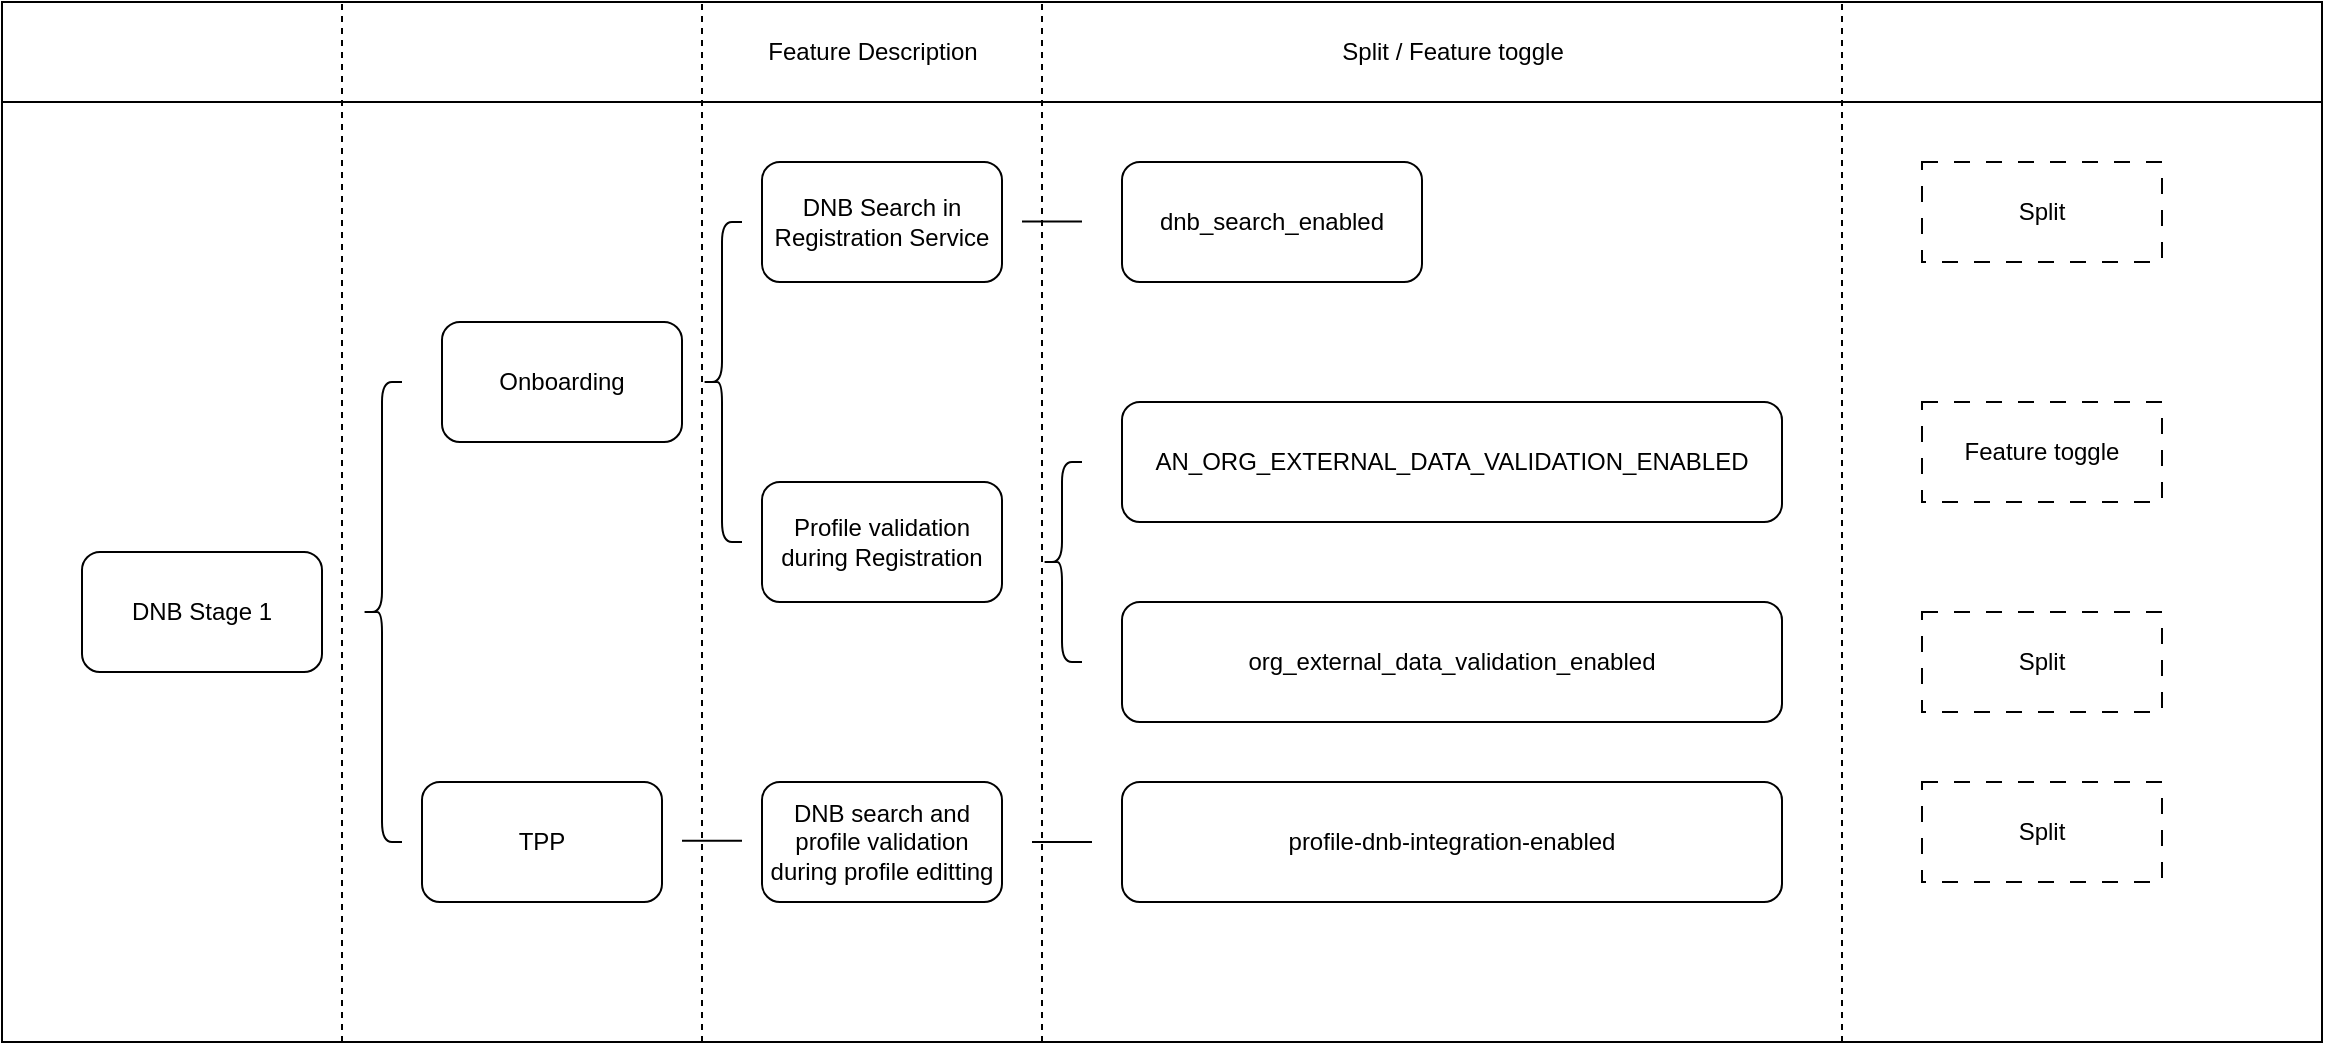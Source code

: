 <mxfile version="20.8.5" type="github" pages="3">
  <diagram id="ovvk2z2SdmTgAzOmFd36" name="Feature toggle relationship">
    <mxGraphModel dx="3728" dy="2300" grid="1" gridSize="10" guides="1" tooltips="1" connect="1" arrows="1" fold="1" page="1" pageScale="1" pageWidth="827" pageHeight="1169" math="0" shadow="0">
      <root>
        <mxCell id="0" />
        <mxCell id="1" parent="0" />
        <mxCell id="bBzFsrBx05V-nK2XIkxj-39" value="" style="group" parent="1" vertex="1" connectable="0">
          <mxGeometry x="-1630" y="-1140" width="1160" height="520" as="geometry" />
        </mxCell>
        <mxCell id="bBzFsrBx05V-nK2XIkxj-30" value="" style="rounded=0;whiteSpace=wrap;html=1;" parent="bBzFsrBx05V-nK2XIkxj-39" vertex="1">
          <mxGeometry y="50" width="1160" height="470" as="geometry" />
        </mxCell>
        <mxCell id="bBzFsrBx05V-nK2XIkxj-3" value="Onboarding" style="rounded=1;whiteSpace=wrap;html=1;" parent="bBzFsrBx05V-nK2XIkxj-39" vertex="1">
          <mxGeometry x="220" y="160" width="120" height="60" as="geometry" />
        </mxCell>
        <mxCell id="bBzFsrBx05V-nK2XIkxj-4" value="TPP" style="rounded=1;whiteSpace=wrap;html=1;" parent="bBzFsrBx05V-nK2XIkxj-39" vertex="1">
          <mxGeometry x="210" y="390" width="120" height="60" as="geometry" />
        </mxCell>
        <mxCell id="bBzFsrBx05V-nK2XIkxj-5" value="DNB Stage 1" style="rounded=1;whiteSpace=wrap;html=1;" parent="bBzFsrBx05V-nK2XIkxj-39" vertex="1">
          <mxGeometry x="40" y="275" width="120" height="60" as="geometry" />
        </mxCell>
        <mxCell id="bBzFsrBx05V-nK2XIkxj-6" value="" style="shape=curlyBracket;whiteSpace=wrap;html=1;rounded=1;labelPosition=left;verticalLabelPosition=middle;align=right;verticalAlign=middle;" parent="bBzFsrBx05V-nK2XIkxj-39" vertex="1">
          <mxGeometry x="180" y="190" width="20" height="230" as="geometry" />
        </mxCell>
        <mxCell id="bBzFsrBx05V-nK2XIkxj-8" value="" style="shape=curlyBracket;whiteSpace=wrap;html=1;rounded=1;labelPosition=left;verticalLabelPosition=middle;align=right;verticalAlign=middle;" parent="bBzFsrBx05V-nK2XIkxj-39" vertex="1">
          <mxGeometry x="350" y="110" width="20" height="160" as="geometry" />
        </mxCell>
        <mxCell id="bBzFsrBx05V-nK2XIkxj-11" value="DNB Search in Registration Service" style="rounded=1;whiteSpace=wrap;html=1;" parent="bBzFsrBx05V-nK2XIkxj-39" vertex="1">
          <mxGeometry x="380" y="80" width="120" height="60" as="geometry" />
        </mxCell>
        <mxCell id="bBzFsrBx05V-nK2XIkxj-12" value="Profile validation during Registration" style="rounded=1;whiteSpace=wrap;html=1;" parent="bBzFsrBx05V-nK2XIkxj-39" vertex="1">
          <mxGeometry x="380" y="240" width="120" height="60" as="geometry" />
        </mxCell>
        <mxCell id="bBzFsrBx05V-nK2XIkxj-13" value="DNB search and profile validation during profile editting" style="rounded=1;whiteSpace=wrap;html=1;" parent="bBzFsrBx05V-nK2XIkxj-39" vertex="1">
          <mxGeometry x="380" y="390" width="120" height="60" as="geometry" />
        </mxCell>
        <mxCell id="bBzFsrBx05V-nK2XIkxj-14" value="" style="endArrow=none;html=1;rounded=0;" parent="bBzFsrBx05V-nK2XIkxj-39" edge="1">
          <mxGeometry width="50" height="50" relative="1" as="geometry">
            <mxPoint x="340" y="419.43" as="sourcePoint" />
            <mxPoint x="370" y="419.43" as="targetPoint" />
          </mxGeometry>
        </mxCell>
        <mxCell id="bBzFsrBx05V-nK2XIkxj-15" value="dnb_search_enabled" style="rounded=1;whiteSpace=wrap;html=1;" parent="bBzFsrBx05V-nK2XIkxj-39" vertex="1">
          <mxGeometry x="560" y="80" width="150" height="60" as="geometry" />
        </mxCell>
        <mxCell id="bBzFsrBx05V-nK2XIkxj-16" value="AN_ORG_EXTERNAL_DATA_VALIDATION_ENABLED" style="rounded=1;whiteSpace=wrap;html=1;" parent="bBzFsrBx05V-nK2XIkxj-39" vertex="1">
          <mxGeometry x="560" y="200" width="330" height="60" as="geometry" />
        </mxCell>
        <mxCell id="bBzFsrBx05V-nK2XIkxj-17" value="" style="shape=curlyBracket;whiteSpace=wrap;html=1;rounded=1;labelPosition=left;verticalLabelPosition=middle;align=right;verticalAlign=middle;" parent="bBzFsrBx05V-nK2XIkxj-39" vertex="1">
          <mxGeometry x="520" y="230" width="20" height="100" as="geometry" />
        </mxCell>
        <mxCell id="bBzFsrBx05V-nK2XIkxj-19" value="org_external_data_validation_enabled" style="rounded=1;whiteSpace=wrap;html=1;" parent="bBzFsrBx05V-nK2XIkxj-39" vertex="1">
          <mxGeometry x="560" y="300" width="330" height="60" as="geometry" />
        </mxCell>
        <mxCell id="bBzFsrBx05V-nK2XIkxj-20" value="profile-dnb-integration-enabled" style="rounded=1;whiteSpace=wrap;html=1;" parent="bBzFsrBx05V-nK2XIkxj-39" vertex="1">
          <mxGeometry x="560" y="390" width="330" height="60" as="geometry" />
        </mxCell>
        <mxCell id="bBzFsrBx05V-nK2XIkxj-23" value="" style="endArrow=none;html=1;rounded=0;" parent="bBzFsrBx05V-nK2XIkxj-39" edge="1">
          <mxGeometry width="50" height="50" relative="1" as="geometry">
            <mxPoint x="515" y="420.0" as="sourcePoint" />
            <mxPoint x="545" y="420.0" as="targetPoint" />
          </mxGeometry>
        </mxCell>
        <mxCell id="bBzFsrBx05V-nK2XIkxj-24" value="" style="endArrow=none;html=1;rounded=0;" parent="bBzFsrBx05V-nK2XIkxj-39" edge="1">
          <mxGeometry width="50" height="50" relative="1" as="geometry">
            <mxPoint x="510" y="109.71" as="sourcePoint" />
            <mxPoint x="540" y="109.71" as="targetPoint" />
          </mxGeometry>
        </mxCell>
        <mxCell id="bBzFsrBx05V-nK2XIkxj-25" value="Split" style="rounded=0;whiteSpace=wrap;html=1;dashed=1;dashPattern=8 8;" parent="bBzFsrBx05V-nK2XIkxj-39" vertex="1">
          <mxGeometry x="960" y="80" width="120" height="50" as="geometry" />
        </mxCell>
        <mxCell id="bBzFsrBx05V-nK2XIkxj-26" value="Split" style="rounded=0;whiteSpace=wrap;html=1;dashed=1;dashPattern=8 8;" parent="bBzFsrBx05V-nK2XIkxj-39" vertex="1">
          <mxGeometry x="960" y="305" width="120" height="50" as="geometry" />
        </mxCell>
        <mxCell id="bBzFsrBx05V-nK2XIkxj-27" value="Feature toggle" style="rounded=0;whiteSpace=wrap;html=1;dashed=1;dashPattern=8 8;" parent="bBzFsrBx05V-nK2XIkxj-39" vertex="1">
          <mxGeometry x="960" y="200" width="120" height="50" as="geometry" />
        </mxCell>
        <mxCell id="bBzFsrBx05V-nK2XIkxj-28" value="Split" style="rounded=0;whiteSpace=wrap;html=1;dashed=1;dashPattern=8 8;" parent="bBzFsrBx05V-nK2XIkxj-39" vertex="1">
          <mxGeometry x="960" y="390" width="120" height="50" as="geometry" />
        </mxCell>
        <mxCell id="bBzFsrBx05V-nK2XIkxj-31" value="" style="rounded=0;whiteSpace=wrap;html=1;" parent="bBzFsrBx05V-nK2XIkxj-39" vertex="1">
          <mxGeometry width="1160" height="50" as="geometry" />
        </mxCell>
        <mxCell id="bBzFsrBx05V-nK2XIkxj-32" value="" style="endArrow=none;dashed=1;html=1;rounded=0;" parent="bBzFsrBx05V-nK2XIkxj-39" edge="1">
          <mxGeometry width="50" height="50" relative="1" as="geometry">
            <mxPoint x="170" y="520" as="sourcePoint" />
            <mxPoint x="170" as="targetPoint" />
          </mxGeometry>
        </mxCell>
        <mxCell id="bBzFsrBx05V-nK2XIkxj-33" value="" style="endArrow=none;dashed=1;html=1;rounded=0;" parent="bBzFsrBx05V-nK2XIkxj-39" edge="1">
          <mxGeometry width="50" height="50" relative="1" as="geometry">
            <mxPoint x="350" y="520" as="sourcePoint" />
            <mxPoint x="350" as="targetPoint" />
          </mxGeometry>
        </mxCell>
        <mxCell id="bBzFsrBx05V-nK2XIkxj-34" value="" style="endArrow=none;dashed=1;html=1;rounded=0;" parent="bBzFsrBx05V-nK2XIkxj-39" edge="1">
          <mxGeometry width="50" height="50" relative="1" as="geometry">
            <mxPoint x="520" y="520" as="sourcePoint" />
            <mxPoint x="520" as="targetPoint" />
          </mxGeometry>
        </mxCell>
        <mxCell id="bBzFsrBx05V-nK2XIkxj-35" value="" style="endArrow=none;dashed=1;html=1;rounded=0;" parent="bBzFsrBx05V-nK2XIkxj-39" edge="1">
          <mxGeometry width="50" height="50" relative="1" as="geometry">
            <mxPoint x="920" y="520" as="sourcePoint" />
            <mxPoint x="920" as="targetPoint" />
          </mxGeometry>
        </mxCell>
        <mxCell id="bBzFsrBx05V-nK2XIkxj-36" value="Feature Description" style="text;html=1;align=center;verticalAlign=middle;resizable=0;points=[];autosize=1;strokeColor=none;fillColor=none;" parent="bBzFsrBx05V-nK2XIkxj-39" vertex="1">
          <mxGeometry x="370" y="10" width="130" height="30" as="geometry" />
        </mxCell>
        <mxCell id="bBzFsrBx05V-nK2XIkxj-37" value="Split / Feature toggle" style="text;html=1;align=center;verticalAlign=middle;resizable=0;points=[];autosize=1;strokeColor=none;fillColor=none;" parent="bBzFsrBx05V-nK2XIkxj-39" vertex="1">
          <mxGeometry x="660" y="10" width="130" height="30" as="geometry" />
        </mxCell>
      </root>
    </mxGraphModel>
  </diagram>
  <diagram id="0dXHb225jcPtgu4tSYj2" name="Update detection block diagram">
    <mxGraphModel dx="2074" dy="1131" grid="1" gridSize="10" guides="1" tooltips="1" connect="1" arrows="1" fold="1" page="1" pageScale="1" pageWidth="827" pageHeight="1169" math="0" shadow="0">
      <root>
        <mxCell id="0" />
        <mxCell id="1" parent="0" />
        <mxCell id="eHsfkQCh6tHxaNeHvk0x-1" value="" style="rounded=0;whiteSpace=wrap;html=1;fillColor=#d5e8d4;strokeColor=#82b366;" vertex="1" parent="1">
          <mxGeometry x="60" y="370" width="700" height="340" as="geometry" />
        </mxCell>
        <mxCell id="eHsfkQCh6tHxaNeHvk0x-2" value="" style="whiteSpace=wrap;html=1;shadow=1;fontSize=18;" vertex="1" parent="1">
          <mxGeometry x="363.75" y="430" width="180" height="120" as="geometry" />
        </mxCell>
        <mxCell id="eHsfkQCh6tHxaNeHvk0x-3" value="&lt;font style=&quot;font-size: 12px;&quot;&gt;Supplier&lt;/font&gt;" style="shape=umlActor;verticalLabelPosition=bottom;verticalAlign=top;html=1;outlineConnect=0;" vertex="1" parent="1">
          <mxGeometry x="1110" y="510" width="30" height="60" as="geometry" />
        </mxCell>
        <mxCell id="eHsfkQCh6tHxaNeHvk0x-4" value="" style="rounded=0;whiteSpace=wrap;html=1;dashed=1;fillColor=#ffe6cc;strokeColor=#d79b00;" vertex="1" parent="1">
          <mxGeometry x="60" y="40" width="140" height="320" as="geometry" />
        </mxCell>
        <mxCell id="eHsfkQCh6tHxaNeHvk0x-5" value="" style="rounded=0;whiteSpace=wrap;html=1;fillColor=#d5e8d4;strokeColor=#82b366;" vertex="1" parent="1">
          <mxGeometry x="780" y="370" width="220" height="340" as="geometry" />
        </mxCell>
        <mxCell id="eHsfkQCh6tHxaNeHvk0x-6" value="" style="rounded=0;whiteSpace=wrap;html=1;fillColor=#d5e8d4;strokeColor=#82b366;" vertex="1" parent="1">
          <mxGeometry x="210" y="40" width="550" height="210" as="geometry" />
        </mxCell>
        <mxCell id="eHsfkQCh6tHxaNeHvk0x-7" value="" style="whiteSpace=wrap;html=1;shadow=1;fontSize=18;" vertex="1" parent="1">
          <mxGeometry x="230" y="80" width="450" height="100" as="geometry" />
        </mxCell>
        <mxCell id="eHsfkQCh6tHxaNeHvk0x-8" value="&lt;font style=&quot;font-size: 12px;&quot;&gt;In-app notification Service&lt;/font&gt;" style="whiteSpace=wrap;html=1;shadow=1;fontSize=18;fillColor=#f5f5f5;strokeColor=#666666;" vertex="1" parent="1">
          <mxGeometry x="800.01" y="410" width="160" height="70" as="geometry" />
        </mxCell>
        <mxCell id="eHsfkQCh6tHxaNeHvk0x-9" value="&lt;font style=&quot;font-size: 14px;&quot;&gt;AN Storage&lt;/font&gt;" style="shape=cylinder3;whiteSpace=wrap;html=1;boundedLbl=1;backgroundOutline=1;size=15;" vertex="1" parent="1">
          <mxGeometry x="412.5" y="580" width="85" height="110" as="geometry" />
        </mxCell>
        <mxCell id="eHsfkQCh6tHxaNeHvk0x-10" value="AN" style="text;html=1;align=center;verticalAlign=middle;resizable=0;points=[];autosize=1;strokeColor=none;fillColor=none;" vertex="1" parent="1">
          <mxGeometry x="60" y="370" width="40" height="30" as="geometry" />
        </mxCell>
        <mxCell id="eHsfkQCh6tHxaNeHvk0x-11" value="TPP" style="text;html=1;align=center;verticalAlign=middle;resizable=0;points=[];autosize=1;strokeColor=none;fillColor=none;" vertex="1" parent="1">
          <mxGeometry x="780" y="370" width="50" height="30" as="geometry" />
        </mxCell>
        <mxCell id="eHsfkQCh6tHxaNeHvk0x-12" value="TPS" style="text;html=1;align=center;verticalAlign=middle;resizable=0;points=[];autosize=1;strokeColor=none;fillColor=none;" vertex="1" parent="1">
          <mxGeometry x="210" y="40" width="50" height="30" as="geometry" />
        </mxCell>
        <mxCell id="eHsfkQCh6tHxaNeHvk0x-13" value="&lt;font style=&quot;font-size: 14px;&quot;&gt;D&amp;amp;B&lt;/font&gt;" style="whiteSpace=wrap;html=1;shadow=1;fontSize=18;fillColor=#f5f5f5;strokeColor=#666666;" vertex="1" parent="1">
          <mxGeometry x="80" y="110" width="80" height="40" as="geometry" />
        </mxCell>
        <mxCell id="eHsfkQCh6tHxaNeHvk0x-14" style="edgeStyle=orthogonalEdgeStyle;rounded=0;orthogonalLoop=1;jettySize=auto;html=1;exitX=0;exitY=0.5;exitDx=0;exitDy=0;" edge="1" parent="1" source="eHsfkQCh6tHxaNeHvk0x-7" target="eHsfkQCh6tHxaNeHvk0x-13">
          <mxGeometry relative="1" as="geometry" />
        </mxCell>
        <mxCell id="eHsfkQCh6tHxaNeHvk0x-15" value="" style="whiteSpace=wrap;html=1;shadow=1;fontSize=18;fillColor=#f5f5f5;strokeColor=#666666;" vertex="1" parent="1">
          <mxGeometry x="320" y="262.5" width="680" height="90" as="geometry" />
        </mxCell>
        <mxCell id="eHsfkQCh6tHxaNeHvk0x-16" style="edgeStyle=orthogonalEdgeStyle;rounded=0;orthogonalLoop=1;jettySize=auto;html=1;entryX=0.5;entryY=0;entryDx=0;entryDy=0;" edge="1" parent="1" target="eHsfkQCh6tHxaNeHvk0x-31">
          <mxGeometry relative="1" as="geometry">
            <mxPoint x="660" y="180" as="sourcePoint" />
          </mxGeometry>
        </mxCell>
        <mxCell id="eHsfkQCh6tHxaNeHvk0x-17" value="Consume" style="edgeLabel;html=1;align=center;verticalAlign=middle;resizable=0;points=[];" vertex="1" connectable="0" parent="eHsfkQCh6tHxaNeHvk0x-16">
          <mxGeometry x="-0.096" y="-2" relative="1" as="geometry">
            <mxPoint as="offset" />
          </mxGeometry>
        </mxCell>
        <mxCell id="eHsfkQCh6tHxaNeHvk0x-18" value="" style="whiteSpace=wrap;html=1;shadow=1;fontSize=18;" vertex="1" parent="1">
          <mxGeometry x="560" y="430" width="180" height="120" as="geometry" />
        </mxCell>
        <mxCell id="eHsfkQCh6tHxaNeHvk0x-19" style="edgeStyle=orthogonalEdgeStyle;rounded=0;orthogonalLoop=1;jettySize=auto;html=1;exitX=0.5;exitY=1;exitDx=0;exitDy=0;entryX=0;entryY=0.5;entryDx=0;entryDy=0;entryPerimeter=0;fontSize=12;" edge="1" parent="1" source="eHsfkQCh6tHxaNeHvk0x-21" target="eHsfkQCh6tHxaNeHvk0x-9">
          <mxGeometry relative="1" as="geometry" />
        </mxCell>
        <mxCell id="eHsfkQCh6tHxaNeHvk0x-20" value="&lt;font style=&quot;font-size: 11px;&quot;&gt;Query&lt;/font&gt;" style="edgeLabel;html=1;align=center;verticalAlign=middle;resizable=0;points=[];fontSize=12;" vertex="1" connectable="0" parent="eHsfkQCh6tHxaNeHvk0x-19">
          <mxGeometry x="-0.122" relative="1" as="geometry">
            <mxPoint x="-23" y="-25" as="offset" />
          </mxGeometry>
        </mxCell>
        <mxCell id="eHsfkQCh6tHxaNeHvk0x-21" value="" style="whiteSpace=wrap;html=1;shadow=1;fontSize=18;" vertex="1" parent="1">
          <mxGeometry x="160" y="430" width="185" height="120" as="geometry" />
        </mxCell>
        <mxCell id="eHsfkQCh6tHxaNeHvk0x-22" value="Get" style="endArrow=classic;html=1;rounded=0;entryX=0.669;entryY=1.051;entryDx=0;entryDy=0;entryPerimeter=0;" edge="1" parent="1" target="eHsfkQCh6tHxaNeHvk0x-53">
          <mxGeometry width="50" height="50" relative="1" as="geometry">
            <mxPoint x="244" y="180" as="sourcePoint" />
            <mxPoint x="500" y="420" as="targetPoint" />
          </mxGeometry>
        </mxCell>
        <mxCell id="eHsfkQCh6tHxaNeHvk0x-23" style="edgeStyle=orthogonalEdgeStyle;rounded=0;orthogonalLoop=1;jettySize=auto;html=1;entryX=0.5;entryY=0;entryDx=0;entryDy=0;exitX=0.519;exitY=0.996;exitDx=0;exitDy=0;exitPerimeter=0;" edge="1" parent="1" source="eHsfkQCh6tHxaNeHvk0x-7" target="eHsfkQCh6tHxaNeHvk0x-34">
          <mxGeometry relative="1" as="geometry">
            <mxPoint x="490" y="350" as="targetPoint" />
            <mxPoint x="480" y="190" as="sourcePoint" />
            <Array as="points">
              <mxPoint x="459" y="190" />
              <mxPoint x="459" y="190" />
            </Array>
          </mxGeometry>
        </mxCell>
        <mxCell id="eHsfkQCh6tHxaNeHvk0x-24" value="Push" style="edgeLabel;html=1;align=center;verticalAlign=middle;resizable=0;points=[];" vertex="1" connectable="0" parent="eHsfkQCh6tHxaNeHvk0x-23">
          <mxGeometry x="-0.021" y="-2" relative="1" as="geometry">
            <mxPoint as="offset" />
          </mxGeometry>
        </mxCell>
        <mxCell id="eHsfkQCh6tHxaNeHvk0x-25" value="&lt;font style=&quot;font-size: 12px;&quot;&gt;CompanyProfile&lt;br&gt;PostLoginTask&lt;/font&gt;" style="whiteSpace=wrap;html=1;shadow=1;fontSize=18;" vertex="1" parent="1">
          <mxGeometry x="591.25" y="460" width="137.5" height="60" as="geometry" />
        </mxCell>
        <mxCell id="eHsfkQCh6tHxaNeHvk0x-26" style="edgeStyle=orthogonalEdgeStyle;rounded=0;orthogonalLoop=1;jettySize=auto;html=1;fontSize=18;startArrow=none;startFill=0;entryX=1;entryY=0.5;entryDx=0;entryDy=0;entryPerimeter=0;exitX=0.5;exitY=1;exitDx=0;exitDy=0;" edge="1" parent="1" source="eHsfkQCh6tHxaNeHvk0x-25" target="eHsfkQCh6tHxaNeHvk0x-9">
          <mxGeometry relative="1" as="geometry">
            <mxPoint x="475" y="502.5" as="sourcePoint" />
          </mxGeometry>
        </mxCell>
        <mxCell id="eHsfkQCh6tHxaNeHvk0x-27" value="&lt;font style=&quot;font-size: 11px;&quot;&gt;Query&lt;/font&gt;" style="edgeLabel;html=1;align=center;verticalAlign=middle;resizable=0;points=[];fontSize=12;" vertex="1" connectable="0" parent="eHsfkQCh6tHxaNeHvk0x-26">
          <mxGeometry x="0.017" y="2" relative="1" as="geometry">
            <mxPoint x="8" y="-27" as="offset" />
          </mxGeometry>
        </mxCell>
        <mxCell id="eHsfkQCh6tHxaNeHvk0x-28" style="edgeStyle=orthogonalEdgeStyle;rounded=0;orthogonalLoop=1;jettySize=auto;html=1;exitX=0.5;exitY=1;exitDx=0;exitDy=0;entryX=0.5;entryY=0;entryDx=0;entryDy=0;entryPerimeter=0;" edge="1" parent="1" source="eHsfkQCh6tHxaNeHvk0x-30" target="eHsfkQCh6tHxaNeHvk0x-9">
          <mxGeometry relative="1" as="geometry" />
        </mxCell>
        <mxCell id="eHsfkQCh6tHxaNeHvk0x-29" value="Update" style="edgeLabel;html=1;align=center;verticalAlign=middle;resizable=0;points=[];" vertex="1" connectable="0" parent="eHsfkQCh6tHxaNeHvk0x-28">
          <mxGeometry x="0.168" y="-2" relative="1" as="geometry">
            <mxPoint x="2" y="-7" as="offset" />
          </mxGeometry>
        </mxCell>
        <mxCell id="eHsfkQCh6tHxaNeHvk0x-30" value="&lt;font style=&quot;font-size: 12px;&quot;&gt;Tracking Records Update Consumer&lt;/font&gt;" style="whiteSpace=wrap;html=1;shadow=1;fontSize=18;" vertex="1" parent="1">
          <mxGeometry x="390" y="460" width="130" height="60" as="geometry" />
        </mxCell>
        <mxCell id="eHsfkQCh6tHxaNeHvk0x-31" value="&lt;font style=&quot;font-size: 12px;&quot;&gt;Update detection topic&lt;/font&gt;" style="whiteSpace=wrap;html=1;shadow=1;fontSize=18;" vertex="1" parent="1">
          <mxGeometry x="591.25" y="282.5" width="137.5" height="50" as="geometry" />
        </mxCell>
        <mxCell id="eHsfkQCh6tHxaNeHvk0x-32" style="edgeStyle=orthogonalEdgeStyle;rounded=0;orthogonalLoop=1;jettySize=auto;html=1;exitX=0.5;exitY=0;exitDx=0;exitDy=0;entryX=0.5;entryY=1;entryDx=0;entryDy=0;" edge="1" parent="1" source="eHsfkQCh6tHxaNeHvk0x-25" target="eHsfkQCh6tHxaNeHvk0x-31">
          <mxGeometry relative="1" as="geometry" />
        </mxCell>
        <mxCell id="eHsfkQCh6tHxaNeHvk0x-33" value="Push" style="edgeLabel;html=1;align=center;verticalAlign=middle;resizable=0;points=[];" vertex="1" connectable="0" parent="eHsfkQCh6tHxaNeHvk0x-32">
          <mxGeometry x="0.358" y="-1" relative="1" as="geometry">
            <mxPoint x="-1" y="12" as="offset" />
          </mxGeometry>
        </mxCell>
        <mxCell id="eHsfkQCh6tHxaNeHvk0x-34" value="&lt;font style=&quot;font-size: 12px;&quot;&gt;Tracking Records Update&amp;nbsp;topic&lt;/font&gt;" style="whiteSpace=wrap;html=1;shadow=1;fontSize=18;" vertex="1" parent="1">
          <mxGeometry x="390" y="282.5" width="137.5" height="50" as="geometry" />
        </mxCell>
        <mxCell id="eHsfkQCh6tHxaNeHvk0x-35" value="Kafka" style="text;html=1;align=center;verticalAlign=middle;resizable=0;points=[];autosize=1;strokeColor=none;fillColor=none;" vertex="1" parent="1">
          <mxGeometry x="320" y="262.5" width="50" height="30" as="geometry" />
        </mxCell>
        <mxCell id="eHsfkQCh6tHxaNeHvk0x-36" value="&lt;span style=&quot;font-size: 12px;&quot;&gt;Notification Event topic&lt;/span&gt;" style="whiteSpace=wrap;html=1;shadow=1;fontSize=18;" vertex="1" parent="1">
          <mxGeometry x="820.63" y="282.5" width="118.75" height="55" as="geometry" />
        </mxCell>
        <mxCell id="eHsfkQCh6tHxaNeHvk0x-37" style="edgeStyle=orthogonalEdgeStyle;rounded=0;orthogonalLoop=1;jettySize=auto;html=1;exitX=1;exitY=0.676;exitDx=0;exitDy=0;exitPerimeter=0;" edge="1" parent="1" source="eHsfkQCh6tHxaNeHvk0x-7" target="eHsfkQCh6tHxaNeHvk0x-36">
          <mxGeometry relative="1" as="geometry">
            <mxPoint x="440" y="498" as="sourcePoint" />
            <mxPoint x="1010" y="200" as="targetPoint" />
            <Array as="points">
              <mxPoint x="680" y="140" />
              <mxPoint x="880" y="140" />
            </Array>
          </mxGeometry>
        </mxCell>
        <mxCell id="eHsfkQCh6tHxaNeHvk0x-38" value="&lt;font style=&quot;font-size: 11px;&quot;&gt;push&lt;/font&gt;" style="edgeLabel;html=1;align=center;verticalAlign=middle;resizable=0;points=[];fontSize=12;" vertex="1" connectable="0" parent="eHsfkQCh6tHxaNeHvk0x-37">
          <mxGeometry x="-0.044" y="1" relative="1" as="geometry">
            <mxPoint x="-2" y="1" as="offset" />
          </mxGeometry>
        </mxCell>
        <mxCell id="eHsfkQCh6tHxaNeHvk0x-39" value="Consume" style="edgeStyle=orthogonalEdgeStyle;rounded=0;orthogonalLoop=1;jettySize=auto;html=1;entryX=0.476;entryY=1.03;entryDx=0;entryDy=0;entryPerimeter=0;exitX=0.5;exitY=0;exitDx=0;exitDy=0;" edge="1" parent="1" source="eHsfkQCh6tHxaNeHvk0x-30" target="eHsfkQCh6tHxaNeHvk0x-34">
          <mxGeometry x="0.115" relative="1" as="geometry">
            <mxPoint x="346" y="430" as="sourcePoint" />
            <mxPoint as="offset" />
          </mxGeometry>
        </mxCell>
        <mxCell id="eHsfkQCh6tHxaNeHvk0x-40" style="edgeStyle=orthogonalEdgeStyle;rounded=0;orthogonalLoop=1;jettySize=auto;html=1;entryX=0.5;entryY=1;entryDx=0;entryDy=0;fontSize=12;exitX=0.5;exitY=0;exitDx=0;exitDy=0;" edge="1" parent="1" source="eHsfkQCh6tHxaNeHvk0x-8" target="eHsfkQCh6tHxaNeHvk0x-36">
          <mxGeometry relative="1" as="geometry" />
        </mxCell>
        <mxCell id="eHsfkQCh6tHxaNeHvk0x-41" value="&lt;font style=&quot;font-size: 11px;&quot;&gt;Consume&lt;/font&gt;" style="edgeLabel;html=1;align=center;verticalAlign=middle;resizable=0;points=[];fontSize=12;" vertex="1" connectable="0" parent="eHsfkQCh6tHxaNeHvk0x-40">
          <mxGeometry x="-0.301" y="1" relative="1" as="geometry">
            <mxPoint as="offset" />
          </mxGeometry>
        </mxCell>
        <mxCell id="eHsfkQCh6tHxaNeHvk0x-42" value="&lt;meta charset=&quot;utf-8&quot;&gt;&lt;span style=&quot;color: rgb(0, 0, 0); font-family: Helvetica; font-size: 14px; font-style: normal; font-variant-ligatures: normal; font-variant-caps: normal; font-weight: 400; letter-spacing: normal; orphans: 2; text-align: center; text-indent: 0px; text-transform: none; widows: 2; word-spacing: 0px; -webkit-text-stroke-width: 0px; background-color: rgb(248, 249, 250); text-decoration-thickness: initial; text-decoration-style: initial; text-decoration-color: initial; float: none; display: inline !important;&quot;&gt;Externaldata-service&lt;/span&gt;" style="text;whiteSpace=wrap;html=1;fontSize=12;" vertex="1" parent="1">
          <mxGeometry x="240" y="80" width="160" height="40" as="geometry" />
        </mxCell>
        <mxCell id="eHsfkQCh6tHxaNeHvk0x-43" value="&lt;p&gt;&lt;font style=&quot;font-size: 12px;&quot;&gt;OpenProfileController&lt;/font&gt;&lt;/p&gt;" style="whiteSpace=wrap;html=1;shadow=1;fontSize=18;" vertex="1" parent="1">
          <mxGeometry x="193.75" y="460" width="136.25" height="60" as="geometry" />
        </mxCell>
        <mxCell id="eHsfkQCh6tHxaNeHvk0x-44" value="" style="endArrow=classic;html=1;rounded=0;exitX=0.629;exitY=-0.004;exitDx=0;exitDy=0;exitPerimeter=0;" edge="1" parent="1" source="eHsfkQCh6tHxaNeHvk0x-43">
          <mxGeometry width="50" height="50" relative="1" as="geometry">
            <mxPoint x="400" y="430" as="sourcePoint" />
            <mxPoint x="279" y="180" as="targetPoint" />
          </mxGeometry>
        </mxCell>
        <mxCell id="eHsfkQCh6tHxaNeHvk0x-45" value="Return" style="edgeLabel;html=1;align=center;verticalAlign=middle;resizable=0;points=[];" vertex="1" connectable="0" parent="eHsfkQCh6tHxaNeHvk0x-44">
          <mxGeometry x="0.023" relative="1" as="geometry">
            <mxPoint y="4" as="offset" />
          </mxGeometry>
        </mxCell>
        <mxCell id="eHsfkQCh6tHxaNeHvk0x-46" value="Trigger" style="edgeStyle=orthogonalEdgeStyle;rounded=0;orthogonalLoop=1;jettySize=auto;html=1;entryX=1;entryY=0.5;entryDx=0;entryDy=0;fontSize=12;exitX=-0.019;exitY=0.143;exitDx=0;exitDy=0;exitPerimeter=0;" edge="1" parent="1" source="eHsfkQCh6tHxaNeHvk0x-48" target="eHsfkQCh6tHxaNeHvk0x-25">
          <mxGeometry relative="1" as="geometry" />
        </mxCell>
        <mxCell id="eHsfkQCh6tHxaNeHvk0x-47" value="&lt;font style=&quot;font-size: 11px;&quot;&gt;Get&lt;/font&gt;" style="edgeStyle=orthogonalEdgeStyle;rounded=0;orthogonalLoop=1;jettySize=auto;html=1;exitX=0.5;exitY=0;exitDx=0;exitDy=0;entryX=0.5;entryY=1;entryDx=0;entryDy=0;fontSize=12;" edge="1" parent="1" source="eHsfkQCh6tHxaNeHvk0x-48" target="eHsfkQCh6tHxaNeHvk0x-8">
          <mxGeometry relative="1" as="geometry" />
        </mxCell>
        <mxCell id="eHsfkQCh6tHxaNeHvk0x-48" value="&lt;font style=&quot;font-size: 12px;&quot;&gt;Trading Partner Portal&lt;/font&gt;" style="whiteSpace=wrap;html=1;shadow=1;fontSize=18;fillColor=#f5f5f5;strokeColor=#666666;" vertex="1" parent="1">
          <mxGeometry x="800" y="530" width="160.01" height="70" as="geometry" />
        </mxCell>
        <mxCell id="eHsfkQCh6tHxaNeHvk0x-49" value="TPS" style="text;html=1;align=center;verticalAlign=middle;resizable=0;points=[];autosize=1;strokeColor=none;fillColor=none;" vertex="1" parent="1">
          <mxGeometry x="362.5" y="430" width="50" height="30" as="geometry" />
        </mxCell>
        <mxCell id="eHsfkQCh6tHxaNeHvk0x-50" style="edgeStyle=orthogonalEdgeStyle;rounded=0;orthogonalLoop=1;jettySize=auto;html=1;entryX=1;entryY=0.143;entryDx=0;entryDy=0;entryPerimeter=0;" edge="1" parent="1" target="eHsfkQCh6tHxaNeHvk0x-48">
          <mxGeometry relative="1" as="geometry">
            <mxPoint x="1110" y="540" as="sourcePoint" />
          </mxGeometry>
        </mxCell>
        <mxCell id="eHsfkQCh6tHxaNeHvk0x-51" value="&lt;font style=&quot;font-size: 11px;&quot;&gt;Login&lt;/font&gt;" style="edgeLabel;html=1;align=center;verticalAlign=middle;resizable=0;points=[];fontSize=12;" vertex="1" connectable="0" parent="eHsfkQCh6tHxaNeHvk0x-50">
          <mxGeometry x="0.009" relative="1" as="geometry">
            <mxPoint as="offset" />
          </mxGeometry>
        </mxCell>
        <mxCell id="eHsfkQCh6tHxaNeHvk0x-52" value="&lt;span style=&quot;color: rgb(0, 0, 0); font-family: Helvetica; font-style: normal; font-variant-ligatures: normal; font-variant-caps: normal; font-weight: 400; letter-spacing: normal; orphans: 2; text-align: center; text-indent: 0px; text-transform: none; widows: 2; word-spacing: 0px; -webkit-text-stroke-width: 0px; background-color: rgb(248, 249, 250); text-decoration-thickness: initial; text-decoration-style: initial; text-decoration-color: initial; float: none; display: inline !important;&quot;&gt;&lt;font style=&quot;font-size: 12px;&quot;&gt;Directory Service&lt;/font&gt;&lt;/span&gt;" style="text;whiteSpace=wrap;html=1;" vertex="1" parent="1">
          <mxGeometry x="570" y="430" width="110" height="30" as="geometry" />
        </mxCell>
        <mxCell id="eHsfkQCh6tHxaNeHvk0x-53" value="&lt;span style=&quot;font-size: 11px; text-align: center; background-color: rgb(255, 255, 255);&quot;&gt;OpenAPI Service&lt;/span&gt;" style="text;whiteSpace=wrap;html=1;" vertex="1" parent="1">
          <mxGeometry x="170" y="430" width="110" height="30" as="geometry" />
        </mxCell>
        <mxCell id="eHsfkQCh6tHxaNeHvk0x-54" value="External data provider" style="text;html=1;align=center;verticalAlign=middle;resizable=0;points=[];autosize=1;strokeColor=none;fillColor=none;" vertex="1" parent="1">
          <mxGeometry x="60" y="40" width="140" height="30" as="geometry" />
        </mxCell>
        <mxCell id="eHsfkQCh6tHxaNeHvk0x-55" style="edgeStyle=orthogonalEdgeStyle;rounded=0;orthogonalLoop=1;jettySize=auto;html=1;entryX=1;entryY=0.5;entryDx=0;entryDy=0;fontSize=12;endArrow=none;endFill=0;startArrow=classic;startFill=1;" edge="1" parent="1" target="eHsfkQCh6tHxaNeHvk0x-48">
          <mxGeometry relative="1" as="geometry">
            <mxPoint x="1110" y="565" as="sourcePoint" />
            <Array as="points" />
          </mxGeometry>
        </mxCell>
        <mxCell id="eHsfkQCh6tHxaNeHvk0x-56" value="&lt;font style=&quot;font-size: 11px;&quot;&gt;Send&amp;nbsp;&lt;/font&gt;&lt;span style=&quot;font-size: 11px;&quot;&gt;&amp;nbsp;notifications&lt;/span&gt;" style="edgeLabel;html=1;align=center;verticalAlign=middle;resizable=0;points=[];fontSize=12;" vertex="1" connectable="0" parent="eHsfkQCh6tHxaNeHvk0x-55">
          <mxGeometry x="0.262" relative="1" as="geometry">
            <mxPoint x="35" as="offset" />
          </mxGeometry>
        </mxCell>
      </root>
    </mxGraphModel>
  </diagram>
  <diagram id="FutaNORTBZataLObYIEr" name="Update detection flow diagram">
    <mxGraphModel dx="830" dy="452" grid="1" gridSize="10" guides="1" tooltips="1" connect="1" arrows="1" fold="1" page="1" pageScale="1" pageWidth="827" pageHeight="1169" math="0" shadow="0">
      <root>
        <mxCell id="0" />
        <mxCell id="1" parent="0" />
        <mxCell id="1goTXqydvRZjEkSd0ZSc-1" value="" style="group" vertex="1" connectable="0" parent="1">
          <mxGeometry x="10" y="20" width="820" height="360" as="geometry" />
        </mxCell>
        <mxCell id="1goTXqydvRZjEkSd0ZSc-2" value="&lt;div style=&quot;&quot;&gt;&lt;span style=&quot;font-size: 8px; background-color: initial;&quot;&gt;OpenAPI&lt;/span&gt;&lt;/div&gt;&lt;font style=&quot;font-size: 8px;&quot;&gt;&lt;div style=&quot;&quot;&gt;&lt;span style=&quot;background-color: initial;&quot;&gt;Service&lt;/span&gt;&lt;/div&gt;&lt;/font&gt;" style="shape=umlLifeline;perimeter=lifelinePerimeter;whiteSpace=wrap;html=1;container=1;collapsible=0;recursiveResize=0;outlineConnect=0;size=30;align=center;" vertex="1" parent="1goTXqydvRZjEkSd0ZSc-1">
          <mxGeometry x="480" width="90" height="360" as="geometry" />
        </mxCell>
        <mxCell id="1goTXqydvRZjEkSd0ZSc-3" value="" style="html=1;points=[];perimeter=orthogonalPerimeter;fontSize=8;" vertex="1" parent="1goTXqydvRZjEkSd0ZSc-2">
          <mxGeometry x="40" y="180" width="10" height="30" as="geometry" />
        </mxCell>
        <mxCell id="1goTXqydvRZjEkSd0ZSc-4" value="" style="shape=umlLifeline;participant=umlActor;perimeter=lifelinePerimeter;whiteSpace=wrap;html=1;container=1;collapsible=0;recursiveResize=0;verticalAlign=top;spacingTop=36;outlineConnect=0;" vertex="1" parent="1goTXqydvRZjEkSd0ZSc-1">
          <mxGeometry width="20" height="360" as="geometry" />
        </mxCell>
        <mxCell id="1goTXqydvRZjEkSd0ZSc-5" value="" style="html=1;points=[];perimeter=orthogonalPerimeter;fontSize=8;" vertex="1" parent="1goTXqydvRZjEkSd0ZSc-4">
          <mxGeometry x="5" y="280" width="10" height="40" as="geometry" />
        </mxCell>
        <mxCell id="1goTXqydvRZjEkSd0ZSc-6" value="&lt;p&gt;&lt;/p&gt;&lt;div style=&quot;&quot;&gt;&lt;span style=&quot;font-size: 8px; background-color: initial;&quot;&gt;CompanyProfile&lt;/span&gt;&lt;/div&gt;&lt;font style=&quot;font-size: 8px;&quot;&gt;&lt;div style=&quot;&quot;&gt;&lt;span style=&quot;background-color: initial;&quot;&gt;PostLoginTask&lt;/span&gt;&lt;/div&gt;&lt;/font&gt;&lt;p&gt;&lt;/p&gt;" style="shape=umlLifeline;perimeter=lifelinePerimeter;whiteSpace=wrap;html=1;container=1;collapsible=0;recursiveResize=0;outlineConnect=0;size=30;" vertex="1" parent="1goTXqydvRZjEkSd0ZSc-1">
          <mxGeometry x="70" width="90" height="360" as="geometry" />
        </mxCell>
        <mxCell id="1goTXqydvRZjEkSd0ZSc-7" value="" style="html=1;points=[];perimeter=orthogonalPerimeter;fontSize=8;" vertex="1" parent="1goTXqydvRZjEkSd0ZSc-6">
          <mxGeometry x="40" y="70" width="10" height="50" as="geometry" />
        </mxCell>
        <mxCell id="1goTXqydvRZjEkSd0ZSc-8" value="Send kafka message" style="html=1;verticalAlign=bottom;endArrow=open;rounded=0;fontSize=8;endFill=0;entryX=0.127;entryY=0.012;entryDx=0;entryDy=0;entryPerimeter=0;" edge="1" parent="1goTXqydvRZjEkSd0ZSc-6" target="1goTXqydvRZjEkSd0ZSc-11">
          <mxGeometry width="80" relative="1" as="geometry">
            <mxPoint x="50" y="111" as="sourcePoint" />
            <mxPoint x="130" y="110" as="targetPoint" />
          </mxGeometry>
        </mxCell>
        <mxCell id="1goTXqydvRZjEkSd0ZSc-9" value="&lt;div style=&quot;&quot;&gt;&lt;span style=&quot;font-size: 8px; background-color: initial;&quot;&gt;Directory&lt;/span&gt;&lt;/div&gt;&lt;font style=&quot;font-size: 8px;&quot;&gt;&lt;div style=&quot;&quot;&gt;&lt;span style=&quot;background-color: initial;&quot;&gt;Service&lt;/span&gt;&lt;/div&gt;&lt;/font&gt;" style="shape=umlLifeline;perimeter=lifelinePerimeter;whiteSpace=wrap;html=1;container=1;collapsible=0;recursiveResize=0;outlineConnect=0;size=30;align=center;" vertex="1" parent="1goTXqydvRZjEkSd0ZSc-1">
          <mxGeometry x="600" width="90" height="360" as="geometry" />
        </mxCell>
        <mxCell id="1goTXqydvRZjEkSd0ZSc-10" value="&lt;div style=&quot;&quot;&gt;&lt;span style=&quot;font-size: 8px; background-color: initial;&quot;&gt;Externaldata&lt;/span&gt;&lt;/div&gt;&lt;font style=&quot;font-size: 8px;&quot;&gt;&lt;div style=&quot;&quot;&gt;&lt;span style=&quot;background-color: initial;&quot;&gt;Service&lt;/span&gt;&lt;/div&gt;&lt;/font&gt;" style="shape=umlLifeline;perimeter=lifelinePerimeter;whiteSpace=wrap;html=1;container=1;collapsible=0;recursiveResize=0;outlineConnect=0;size=30;align=center;" vertex="1" parent="1goTXqydvRZjEkSd0ZSc-1">
          <mxGeometry x="200" width="90" height="360" as="geometry" />
        </mxCell>
        <mxCell id="1goTXqydvRZjEkSd0ZSc-11" value="" style="html=1;points=[];perimeter=orthogonalPerimeter;fontSize=8;" vertex="1" parent="1goTXqydvRZjEkSd0ZSc-10">
          <mxGeometry x="40" y="110" width="10" height="150" as="geometry" />
        </mxCell>
        <mxCell id="1goTXqydvRZjEkSd0ZSc-12" value="&lt;div style=&quot;&quot;&gt;&lt;span style=&quot;font-size: 8px; background-color: initial;&quot;&gt;Inapp Notification&lt;/span&gt;&lt;/div&gt;&lt;font style=&quot;font-size: 8px;&quot;&gt;&lt;div style=&quot;&quot;&gt;&lt;span style=&quot;background-color: initial;&quot;&gt;Service&lt;/span&gt;&lt;/div&gt;&lt;/font&gt;" style="shape=umlLifeline;perimeter=lifelinePerimeter;whiteSpace=wrap;html=1;container=1;collapsible=0;recursiveResize=0;outlineConnect=0;size=30;align=center;" vertex="1" parent="1goTXqydvRZjEkSd0ZSc-1">
          <mxGeometry x="730" width="90" height="360" as="geometry" />
        </mxCell>
        <mxCell id="1goTXqydvRZjEkSd0ZSc-13" value="" style="html=1;points=[];perimeter=orthogonalPerimeter;fontSize=8;" vertex="1" parent="1goTXqydvRZjEkSd0ZSc-12">
          <mxGeometry x="40" y="280" width="10" height="40" as="geometry" />
        </mxCell>
        <mxCell id="1goTXqydvRZjEkSd0ZSc-14" value="&lt;span style=&quot;font-size: 8px;&quot;&gt;D&amp;amp;B&lt;/span&gt;" style="shape=umlLifeline;perimeter=lifelinePerimeter;whiteSpace=wrap;html=1;container=1;collapsible=0;recursiveResize=0;outlineConnect=0;size=30;" vertex="1" parent="1goTXqydvRZjEkSd0ZSc-1">
          <mxGeometry x="340" width="90" height="360" as="geometry" />
        </mxCell>
        <mxCell id="1goTXqydvRZjEkSd0ZSc-15" value="" style="html=1;points=[];perimeter=orthogonalPerimeter;fontSize=8;" vertex="1" parent="1goTXqydvRZjEkSd0ZSc-14">
          <mxGeometry x="40" y="120" width="10" height="30" as="geometry" />
        </mxCell>
        <mxCell id="1goTXqydvRZjEkSd0ZSc-16" value="Trigger post login task" style="html=1;verticalAlign=bottom;startArrow=oval;endArrow=block;startSize=8;rounded=0;fontSize=8;" edge="1" parent="1goTXqydvRZjEkSd0ZSc-1" source="1goTXqydvRZjEkSd0ZSc-4" target="1goTXqydvRZjEkSd0ZSc-7">
          <mxGeometry x="0.091" relative="1" as="geometry">
            <mxPoint x="60" y="70" as="sourcePoint" />
            <Array as="points">
              <mxPoint x="70" y="70" />
            </Array>
            <mxPoint as="offset" />
          </mxGeometry>
        </mxCell>
        <mxCell id="1goTXqydvRZjEkSd0ZSc-17" value="Fetch dnb info by duns number" style="html=1;verticalAlign=bottom;endArrow=block;entryX=0;entryY=0;rounded=0;fontSize=8;exitX=1.085;exitY=0.066;exitDx=0;exitDy=0;exitPerimeter=0;" edge="1" parent="1goTXqydvRZjEkSd0ZSc-1" source="1goTXqydvRZjEkSd0ZSc-11" target="1goTXqydvRZjEkSd0ZSc-15">
          <mxGeometry relative="1" as="geometry">
            <mxPoint x="330" y="120" as="sourcePoint" />
          </mxGeometry>
        </mxCell>
        <mxCell id="1goTXqydvRZjEkSd0ZSc-18" value="return" style="html=1;verticalAlign=bottom;endArrow=open;dashed=1;endSize=8;exitX=0;exitY=0.95;rounded=0;fontSize=8;entryX=1.061;entryY=0.265;entryDx=0;entryDy=0;entryPerimeter=0;" edge="1" parent="1goTXqydvRZjEkSd0ZSc-1" source="1goTXqydvRZjEkSd0ZSc-15" target="1goTXqydvRZjEkSd0ZSc-11">
          <mxGeometry relative="1" as="geometry">
            <mxPoint x="260" y="149" as="targetPoint" />
          </mxGeometry>
        </mxCell>
        <mxCell id="1goTXqydvRZjEkSd0ZSc-19" value="return" style="html=1;verticalAlign=bottom;endArrow=open;dashed=1;endSize=8;exitX=0;exitY=0.95;rounded=0;fontSize=8;entryX=1.041;entryY=0.946;entryDx=0;entryDy=0;entryPerimeter=0;" edge="1" parent="1goTXqydvRZjEkSd0ZSc-1" source="1goTXqydvRZjEkSd0ZSc-13" target="1goTXqydvRZjEkSd0ZSc-5">
          <mxGeometry relative="1" as="geometry">
            <mxPoint x="590" y="346" as="targetPoint" />
          </mxGeometry>
        </mxCell>
        <mxCell id="1goTXqydvRZjEkSd0ZSc-20" value="Get notification list" style="html=1;verticalAlign=bottom;endArrow=block;entryX=0;entryY=0;rounded=0;fontSize=8;exitX=0.993;exitY=0.009;exitDx=0;exitDy=0;exitPerimeter=0;" edge="1" parent="1goTXqydvRZjEkSd0ZSc-1" source="1goTXqydvRZjEkSd0ZSc-5" target="1goTXqydvRZjEkSd0ZSc-13">
          <mxGeometry relative="1" as="geometry">
            <mxPoint x="590" y="270" as="sourcePoint" />
          </mxGeometry>
        </mxCell>
        <mxCell id="1goTXqydvRZjEkSd0ZSc-21" value="&lt;span style=&quot;&quot;&gt;Fetch profile info by ANID&lt;/span&gt;" style="html=1;verticalAlign=bottom;endArrow=block;entryX=0;entryY=0;rounded=0;fontSize=8;exitX=1.11;exitY=0.466;exitDx=0;exitDy=0;exitPerimeter=0;" edge="1" parent="1goTXqydvRZjEkSd0ZSc-1" source="1goTXqydvRZjEkSd0ZSc-11" target="1goTXqydvRZjEkSd0ZSc-3">
          <mxGeometry relative="1" as="geometry">
            <mxPoint x="260" y="180" as="sourcePoint" />
          </mxGeometry>
        </mxCell>
        <mxCell id="1goTXqydvRZjEkSd0ZSc-22" value="return" style="html=1;verticalAlign=bottom;endArrow=open;dashed=1;endSize=8;exitX=0;exitY=0.95;rounded=0;fontSize=8;entryX=1.232;entryY=0.671;entryDx=0;entryDy=0;entryPerimeter=0;" edge="1" parent="1goTXqydvRZjEkSd0ZSc-1" source="1goTXqydvRZjEkSd0ZSc-3" target="1goTXqydvRZjEkSd0ZSc-11">
          <mxGeometry relative="1" as="geometry">
            <mxPoint x="470" y="226" as="targetPoint" />
          </mxGeometry>
        </mxCell>
        <mxCell id="1goTXqydvRZjEkSd0ZSc-23" value="Update status in org_entity_validation_tracking" style="html=1;verticalAlign=bottom;endArrow=block;rounded=0;fontSize=8;exitX=1.11;exitY=0.931;exitDx=0;exitDy=0;exitPerimeter=0;" edge="1" parent="1goTXqydvRZjEkSd0ZSc-1" source="1goTXqydvRZjEkSd0ZSc-11" target="1goTXqydvRZjEkSd0ZSc-9">
          <mxGeometry width="80" relative="1" as="geometry">
            <mxPoint x="260" y="250" as="sourcePoint" />
            <mxPoint x="544.5" y="250" as="targetPoint" />
          </mxGeometry>
        </mxCell>
      </root>
    </mxGraphModel>
  </diagram>
</mxfile>
